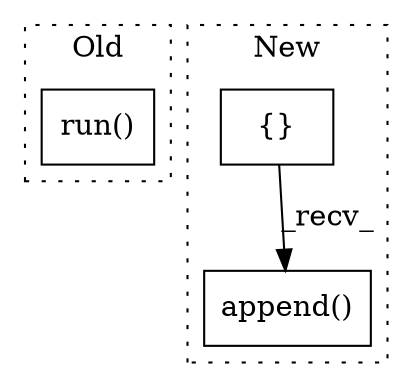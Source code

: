 digraph G {
subgraph cluster0 {
1 [label="run()" a="75" s="10963,11005" l="16,1" shape="box"];
label = "Old";
style="dotted";
}
subgraph cluster1 {
2 [label="append()" a="75" s="10337,10360" l="13,1" shape="box"];
3 [label="{}" a="59" s="10234,10234" l="2,1" shape="box"];
label = "New";
style="dotted";
}
3 -> 2 [label="_recv_"];
}